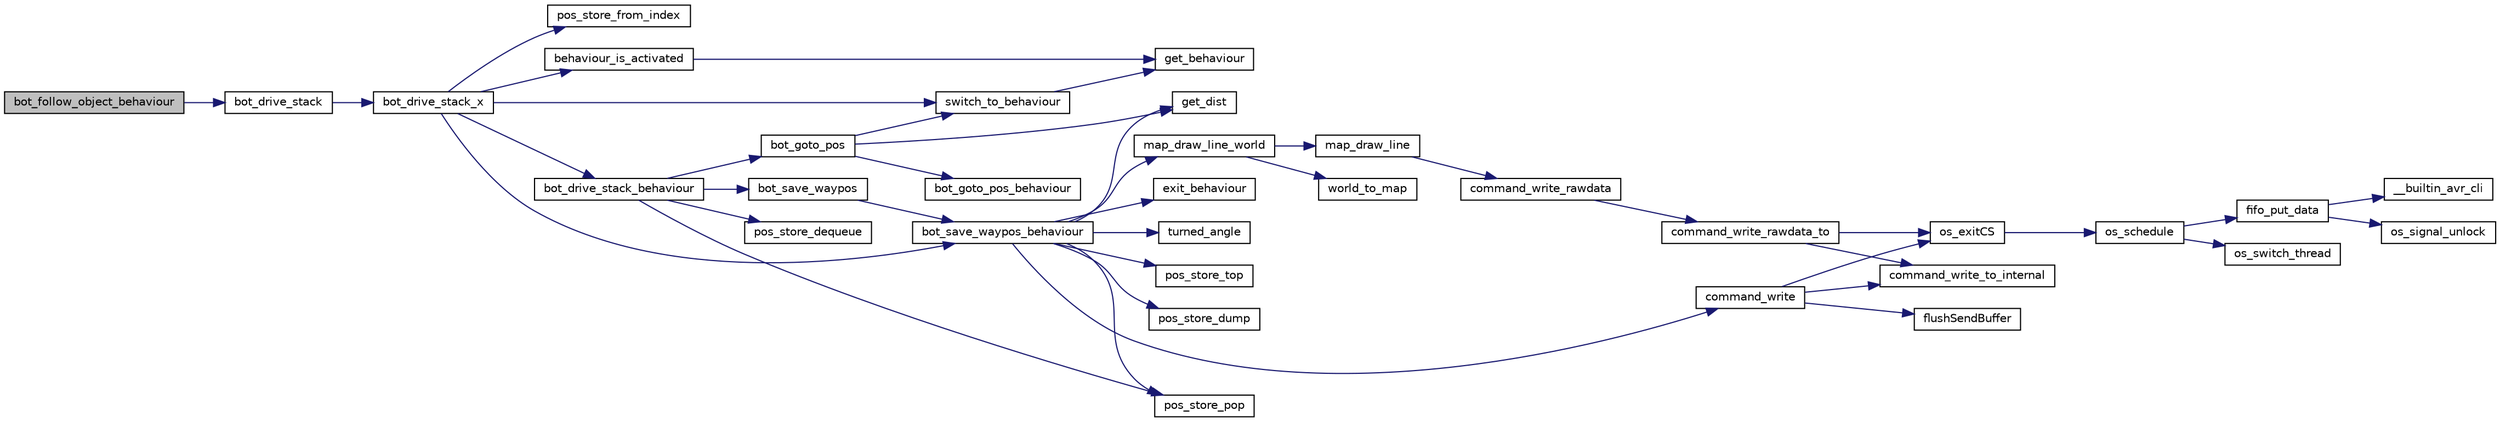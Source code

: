 digraph G
{
  edge [fontname="Helvetica",fontsize="10",labelfontname="Helvetica",labelfontsize="10"];
  node [fontname="Helvetica",fontsize="10",shape=record];
  rankdir="LR";
  Node1 [label="bot_follow_object_behaviour",height=0.2,width=0.4,color="black", fillcolor="grey75", style="filled" fontcolor="black"];
  Node1 -> Node2 [color="midnightblue",fontsize="10",style="solid",fontname="Helvetica"];
  Node2 [label="bot_drive_stack",height=0.2,width=0.4,color="black", fillcolor="white", style="filled",URL="$behaviour__drive__stack_8c.html#a27dc4bb2ea3f3057c5a4d5510182b5a8"];
  Node2 -> Node3 [color="midnightblue",fontsize="10",style="solid",fontname="Helvetica"];
  Node3 [label="bot_drive_stack_x",height=0.2,width=0.4,color="black", fillcolor="white", style="filled",URL="$behaviour__drive__stack_8c.html#a6b879a7ecac5368a68850300fe947cc9"];
  Node3 -> Node4 [color="midnightblue",fontsize="10",style="solid",fontname="Helvetica"];
  Node4 [label="pos_store_from_index",height=0.2,width=0.4,color="black", fillcolor="white", style="filled",URL="$pos__store_8c.html#adad22546e13c2c737f4bb62242b3bb92"];
  Node3 -> Node5 [color="midnightblue",fontsize="10",style="solid",fontname="Helvetica"];
  Node5 [label="behaviour_is_activated",height=0.2,width=0.4,color="black", fillcolor="white", style="filled",URL="$bot-logic_8c.html#a406a628ec04bfa715f5881a84f12e2e4",tooltip="Rueckgabe von True, wenn das Verhalten gerade laeuft (aktiv ist), sonst False."];
  Node5 -> Node6 [color="midnightblue",fontsize="10",style="solid",fontname="Helvetica"];
  Node6 [label="get_behaviour",height=0.2,width=0.4,color="black", fillcolor="white", style="filled",URL="$bot-logic_8c.html#a11e7a95fd56f9703bd2bd9c61300df6c",tooltip="Liefert das Verhalten zurueck, welches durch function implementiert ist."];
  Node3 -> Node7 [color="midnightblue",fontsize="10",style="solid",fontname="Helvetica"];
  Node7 [label="bot_save_waypos_behaviour",height=0.2,width=0.4,color="black", fillcolor="white", style="filled",URL="$behaviour__drive__stack_8c.html#a7d6d596506f029155fc86e68fb11bed9"];
  Node7 -> Node8 [color="midnightblue",fontsize="10",style="solid",fontname="Helvetica"];
  Node8 [label="exit_behaviour",height=0.2,width=0.4,color="black", fillcolor="white", style="filled",URL="$bot-logic_8c.html#ae957e610d7a3b2034084f87277a319de",tooltip="Kehrt zum aufrufenden Verhalten zurueck und setzt den Status auf Erfolg oder Misserfolg."];
  Node7 -> Node9 [color="midnightblue",fontsize="10",style="solid",fontname="Helvetica"];
  Node9 [label="get_dist",height=0.2,width=0.4,color="black", fillcolor="white", style="filled",URL="$math__utils_8c.html#a21ef181ca9f0913051fc5e75fb8ae2b7",tooltip="Ermittlung des Quadrat-Abstands zwischen zwei Punkten."];
  Node7 -> Node10 [color="midnightblue",fontsize="10",style="solid",fontname="Helvetica"];
  Node10 [label="turned_angle",height=0.2,width=0.4,color="black", fillcolor="white", style="filled",URL="$math__utils_8c.html#a9c14e14c49d54828861673702c30eeed",tooltip="Berechnet die Differenz eines Winkels zur aktuellen Botausrichtung."];
  Node7 -> Node11 [color="midnightblue",fontsize="10",style="solid",fontname="Helvetica"];
  Node11 [label="pos_store_top",height=0.2,width=0.4,color="black", fillcolor="white", style="filled",URL="$pos__store_8c.html#a5b3b46e55200fee1bfa208eae4a69f69"];
  Node7 -> Node12 [color="midnightblue",fontsize="10",style="solid",fontname="Helvetica"];
  Node12 [label="pos_store_pop",height=0.2,width=0.4,color="black", fillcolor="white", style="filled",URL="$pos__store_8c.html#af507859ead3d3e4775cf01c6d2b800fc"];
  Node7 -> Node13 [color="midnightblue",fontsize="10",style="solid",fontname="Helvetica"];
  Node13 [label="pos_store_dump",height=0.2,width=0.4,color="black", fillcolor="white", style="filled",URL="$pos__store_8c.html#a20ee87405517aba06c9fca997b106131"];
  Node7 -> Node14 [color="midnightblue",fontsize="10",style="solid",fontname="Helvetica"];
  Node14 [label="command_write",height=0.2,width=0.4,color="black", fillcolor="white", style="filled",URL="$command_8c.html#a419b75ed34551408822d9caee3cd5206"];
  Node14 -> Node15 [color="midnightblue",fontsize="10",style="solid",fontname="Helvetica"];
  Node15 [label="command_write_to_internal",height=0.2,width=0.4,color="black", fillcolor="white", style="filled",URL="$command_8c.html#a428cf92e37fc9bbc0ffc48912c3022ac"];
  Node14 -> Node16 [color="midnightblue",fontsize="10",style="solid",fontname="Helvetica"];
  Node16 [label="flushSendBuffer",height=0.2,width=0.4,color="black", fillcolor="white", style="filled",URL="$tcp_8h.html#aae71e1682727310afab282923a80c968"];
  Node14 -> Node17 [color="midnightblue",fontsize="10",style="solid",fontname="Helvetica"];
  Node17 [label="os_exitCS",height=0.2,width=0.4,color="black", fillcolor="white", style="filled",URL="$os__thread_8h.html#a146cd9b383b02d8e5424e2de5bfdf7e1"];
  Node17 -> Node18 [color="midnightblue",fontsize="10",style="solid",fontname="Helvetica"];
  Node18 [label="os_schedule",height=0.2,width=0.4,color="black", fillcolor="white", style="filled",URL="$os__scheduler_8h.html#aaf0ea29568109bcdfb1d527f223accad"];
  Node18 -> Node19 [color="midnightblue",fontsize="10",style="solid",fontname="Helvetica"];
  Node19 [label="fifo_put_data",height=0.2,width=0.4,color="black", fillcolor="white", style="filled",URL="$fifo_8c.html#a7b3f9ad457273c9717bff49113c84250"];
  Node19 -> Node20 [color="midnightblue",fontsize="10",style="solid",fontname="Helvetica"];
  Node20 [label="__builtin_avr_cli",height=0.2,width=0.4,color="black", fillcolor="white", style="filled",URL="$builtins_8h.html#a41590bd57be6a89c1b9bcafe523207f2",tooltip="Disables all interrupts by clearing the global interrupt mask."];
  Node19 -> Node21 [color="midnightblue",fontsize="10",style="solid",fontname="Helvetica"];
  Node21 [label="os_signal_unlock",height=0.2,width=0.4,color="black", fillcolor="white", style="filled",URL="$os__thread__pc_8c.html#aa0b166109be9754de9b8b863b8d197c7"];
  Node18 -> Node22 [color="midnightblue",fontsize="10",style="solid",fontname="Helvetica"];
  Node22 [label="os_switch_thread",height=0.2,width=0.4,color="black", fillcolor="white", style="filled",URL="$os__thread_8h.html#afa82438e9832609bc5ffbddad166e1b7"];
  Node7 -> Node23 [color="midnightblue",fontsize="10",style="solid",fontname="Helvetica"];
  Node23 [label="map_draw_line_world",height=0.2,width=0.4,color="black", fillcolor="white", style="filled",URL="$map_8c.html#a273efe11a8336c9363ce325fb161e4df"];
  Node23 -> Node24 [color="midnightblue",fontsize="10",style="solid",fontname="Helvetica"];
  Node24 [label="world_to_map",height=0.2,width=0.4,color="black", fillcolor="white", style="filled",URL="$map_8c.html#a302393a08814c05999d4be4c75467bc3"];
  Node23 -> Node25 [color="midnightblue",fontsize="10",style="solid",fontname="Helvetica"];
  Node25 [label="map_draw_line",height=0.2,width=0.4,color="black", fillcolor="white", style="filled",URL="$map_8c.html#ac2cc78e9d8a4f1aacb8e60a1a9d32440"];
  Node25 -> Node26 [color="midnightblue",fontsize="10",style="solid",fontname="Helvetica"];
  Node26 [label="command_write_rawdata",height=0.2,width=0.4,color="black", fillcolor="white", style="filled",URL="$command_8c.html#a1497433f9f7384b363203b7bfd3bfe28"];
  Node26 -> Node27 [color="midnightblue",fontsize="10",style="solid",fontname="Helvetica"];
  Node27 [label="command_write_rawdata_to",height=0.2,width=0.4,color="black", fillcolor="white", style="filled",URL="$command_8c.html#ad1ce17d9fe0aaf21a33d52de4e10af0f"];
  Node27 -> Node15 [color="midnightblue",fontsize="10",style="solid",fontname="Helvetica"];
  Node27 -> Node17 [color="midnightblue",fontsize="10",style="solid",fontname="Helvetica"];
  Node3 -> Node28 [color="midnightblue",fontsize="10",style="solid",fontname="Helvetica"];
  Node28 [label="switch_to_behaviour",height=0.2,width=0.4,color="black", fillcolor="white", style="filled",URL="$bot-logic_8c.html#a123152ecfcd89545c2603cb3f2e873c9",tooltip="Ruft ein anderes Verhalten auf und merkt sich den Ruecksprung return_from_behaviour() kehrt dann spae..."];
  Node28 -> Node6 [color="midnightblue",fontsize="10",style="solid",fontname="Helvetica"];
  Node3 -> Node29 [color="midnightblue",fontsize="10",style="solid",fontname="Helvetica"];
  Node29 [label="bot_drive_stack_behaviour",height=0.2,width=0.4,color="black", fillcolor="white", style="filled",URL="$behaviour__drive__stack_8c.html#a85b17654e751d3785680460b53e12b6a"];
  Node29 -> Node30 [color="midnightblue",fontsize="10",style="solid",fontname="Helvetica"];
  Node30 [label="pos_store_dequeue",height=0.2,width=0.4,color="black", fillcolor="white", style="filled",URL="$pos__store_8c.html#ab38bb7f7ff5a9c4f0d356e7f07a3397d"];
  Node29 -> Node12 [color="midnightblue",fontsize="10",style="solid",fontname="Helvetica"];
  Node29 -> Node31 [color="midnightblue",fontsize="10",style="solid",fontname="Helvetica"];
  Node31 [label="bot_goto_pos",height=0.2,width=0.4,color="black", fillcolor="white", style="filled",URL="$behaviour__goto__pos_8c.html#ab5ed29ca0a737f151df82f8babc00170"];
  Node31 -> Node28 [color="midnightblue",fontsize="10",style="solid",fontname="Helvetica"];
  Node31 -> Node32 [color="midnightblue",fontsize="10",style="solid",fontname="Helvetica"];
  Node32 [label="bot_goto_pos_behaviour",height=0.2,width=0.4,color="black", fillcolor="white", style="filled",URL="$behaviour__goto__pos_8c.html#a438ebcd779ae602e208e9ebe3b9aee44"];
  Node31 -> Node9 [color="midnightblue",fontsize="10",style="solid",fontname="Helvetica"];
  Node29 -> Node33 [color="midnightblue",fontsize="10",style="solid",fontname="Helvetica"];
  Node33 [label="bot_save_waypos",height=0.2,width=0.4,color="black", fillcolor="white", style="filled",URL="$behaviour__drive__stack_8c.html#a48b7a3665b51ae2cbde5d9b7a97b9adb"];
  Node33 -> Node7 [color="midnightblue",fontsize="10",style="solid",fontname="Helvetica"];
}
